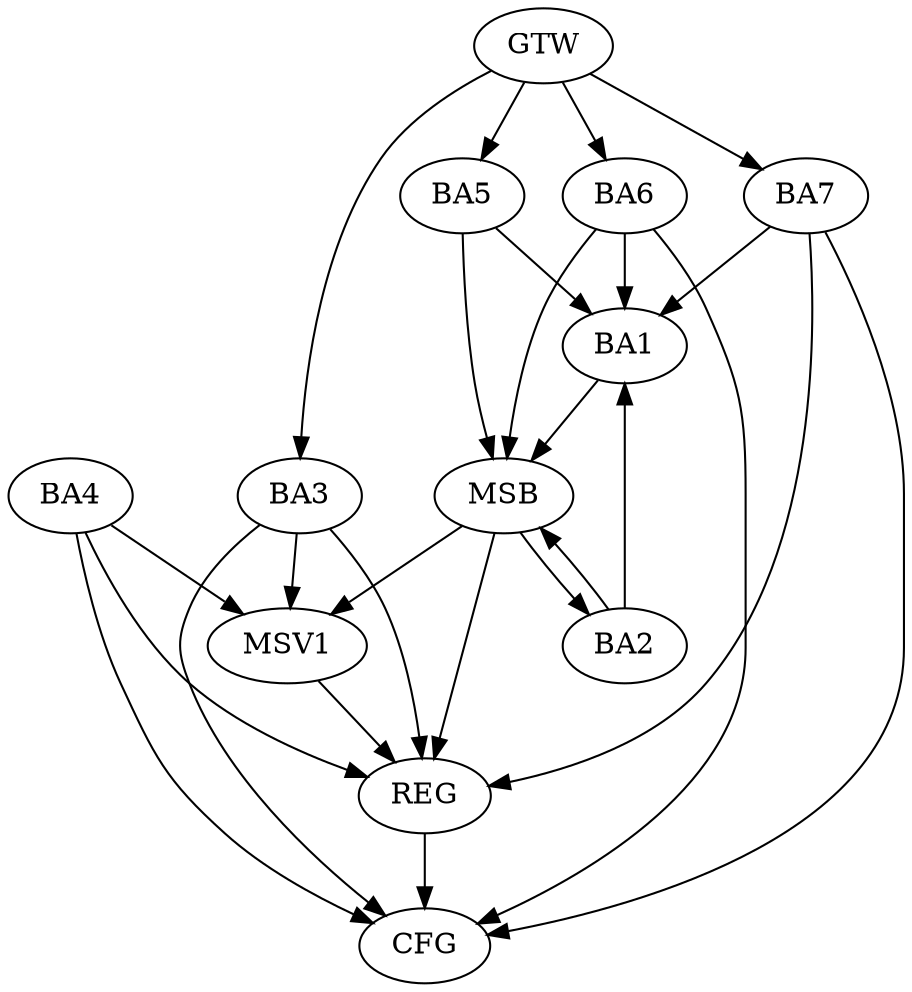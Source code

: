 strict digraph G {
  BA1 [ label="BA1" ];
  BA2 [ label="BA2" ];
  BA3 [ label="BA3" ];
  BA4 [ label="BA4" ];
  BA5 [ label="BA5" ];
  BA6 [ label="BA6" ];
  BA7 [ label="BA7" ];
  GTW [ label="GTW" ];
  REG [ label="REG" ];
  MSB [ label="MSB" ];
  CFG [ label="CFG" ];
  MSV1 [ label="MSV1" ];
  GTW -> BA3;
  GTW -> BA5;
  GTW -> BA6;
  GTW -> BA7;
  BA3 -> REG;
  BA4 -> REG;
  BA7 -> REG;
  BA1 -> MSB;
  MSB -> BA2;
  MSB -> REG;
  BA2 -> MSB;
  BA5 -> MSB;
  BA6 -> MSB;
  BA7 -> CFG;
  BA6 -> CFG;
  BA4 -> CFG;
  BA3 -> CFG;
  REG -> CFG;
  BA7 -> BA1;
  BA5 -> BA1;
  BA2 -> BA1;
  BA6 -> BA1;
  BA4 -> MSV1;
  MSB -> MSV1;
  BA3 -> MSV1;
  MSV1 -> REG;
}
